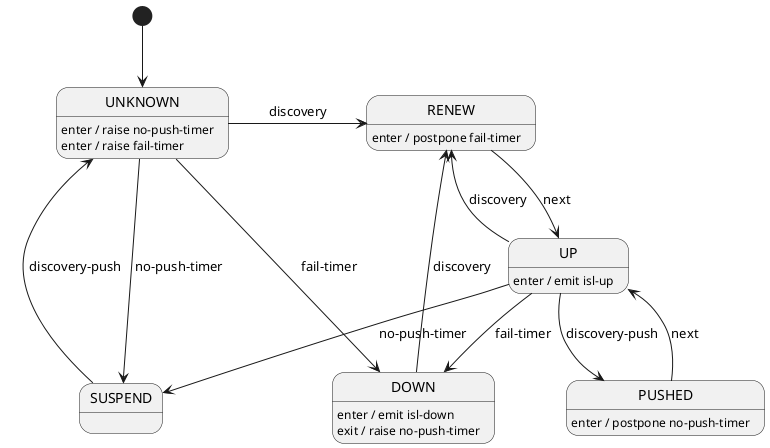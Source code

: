 Input signals:
* discovery
* discovery-push

Output signals:
* isl-up
* isl-down

Data model:
* fail-timer (timeout)
* no-push-timer (timeout)

@startuml
[*] --> UNKNOWN

UNKNOWN -r-> RENEW : discovery
UNKNOWN -r-> DOWN : fail-timer
UNKNOWN --> SUSPEND : no-push-timer
UNKNOWN : enter / raise no-push-timer
UNKNOWN : enter / raise fail-timer

UP --> RENEW : discovery
UP --> SUSPEND : no-push-timer
UP --> PUSHED : discovery-push
UP --> DOWN : fail-timer
UP : enter / emit isl-up

RENEW --> UP : next
RENEW : enter / postpone fail-timer

SUSPEND --> UNKNOWN : discovery-push

PUSHED --> UP : next
PUSHED : enter / postpone no-push-timer

DOWN --> RENEW : discovery
DOWN : enter / emit isl-down
DOWN : exit / raise no-push-timer

@enduml

